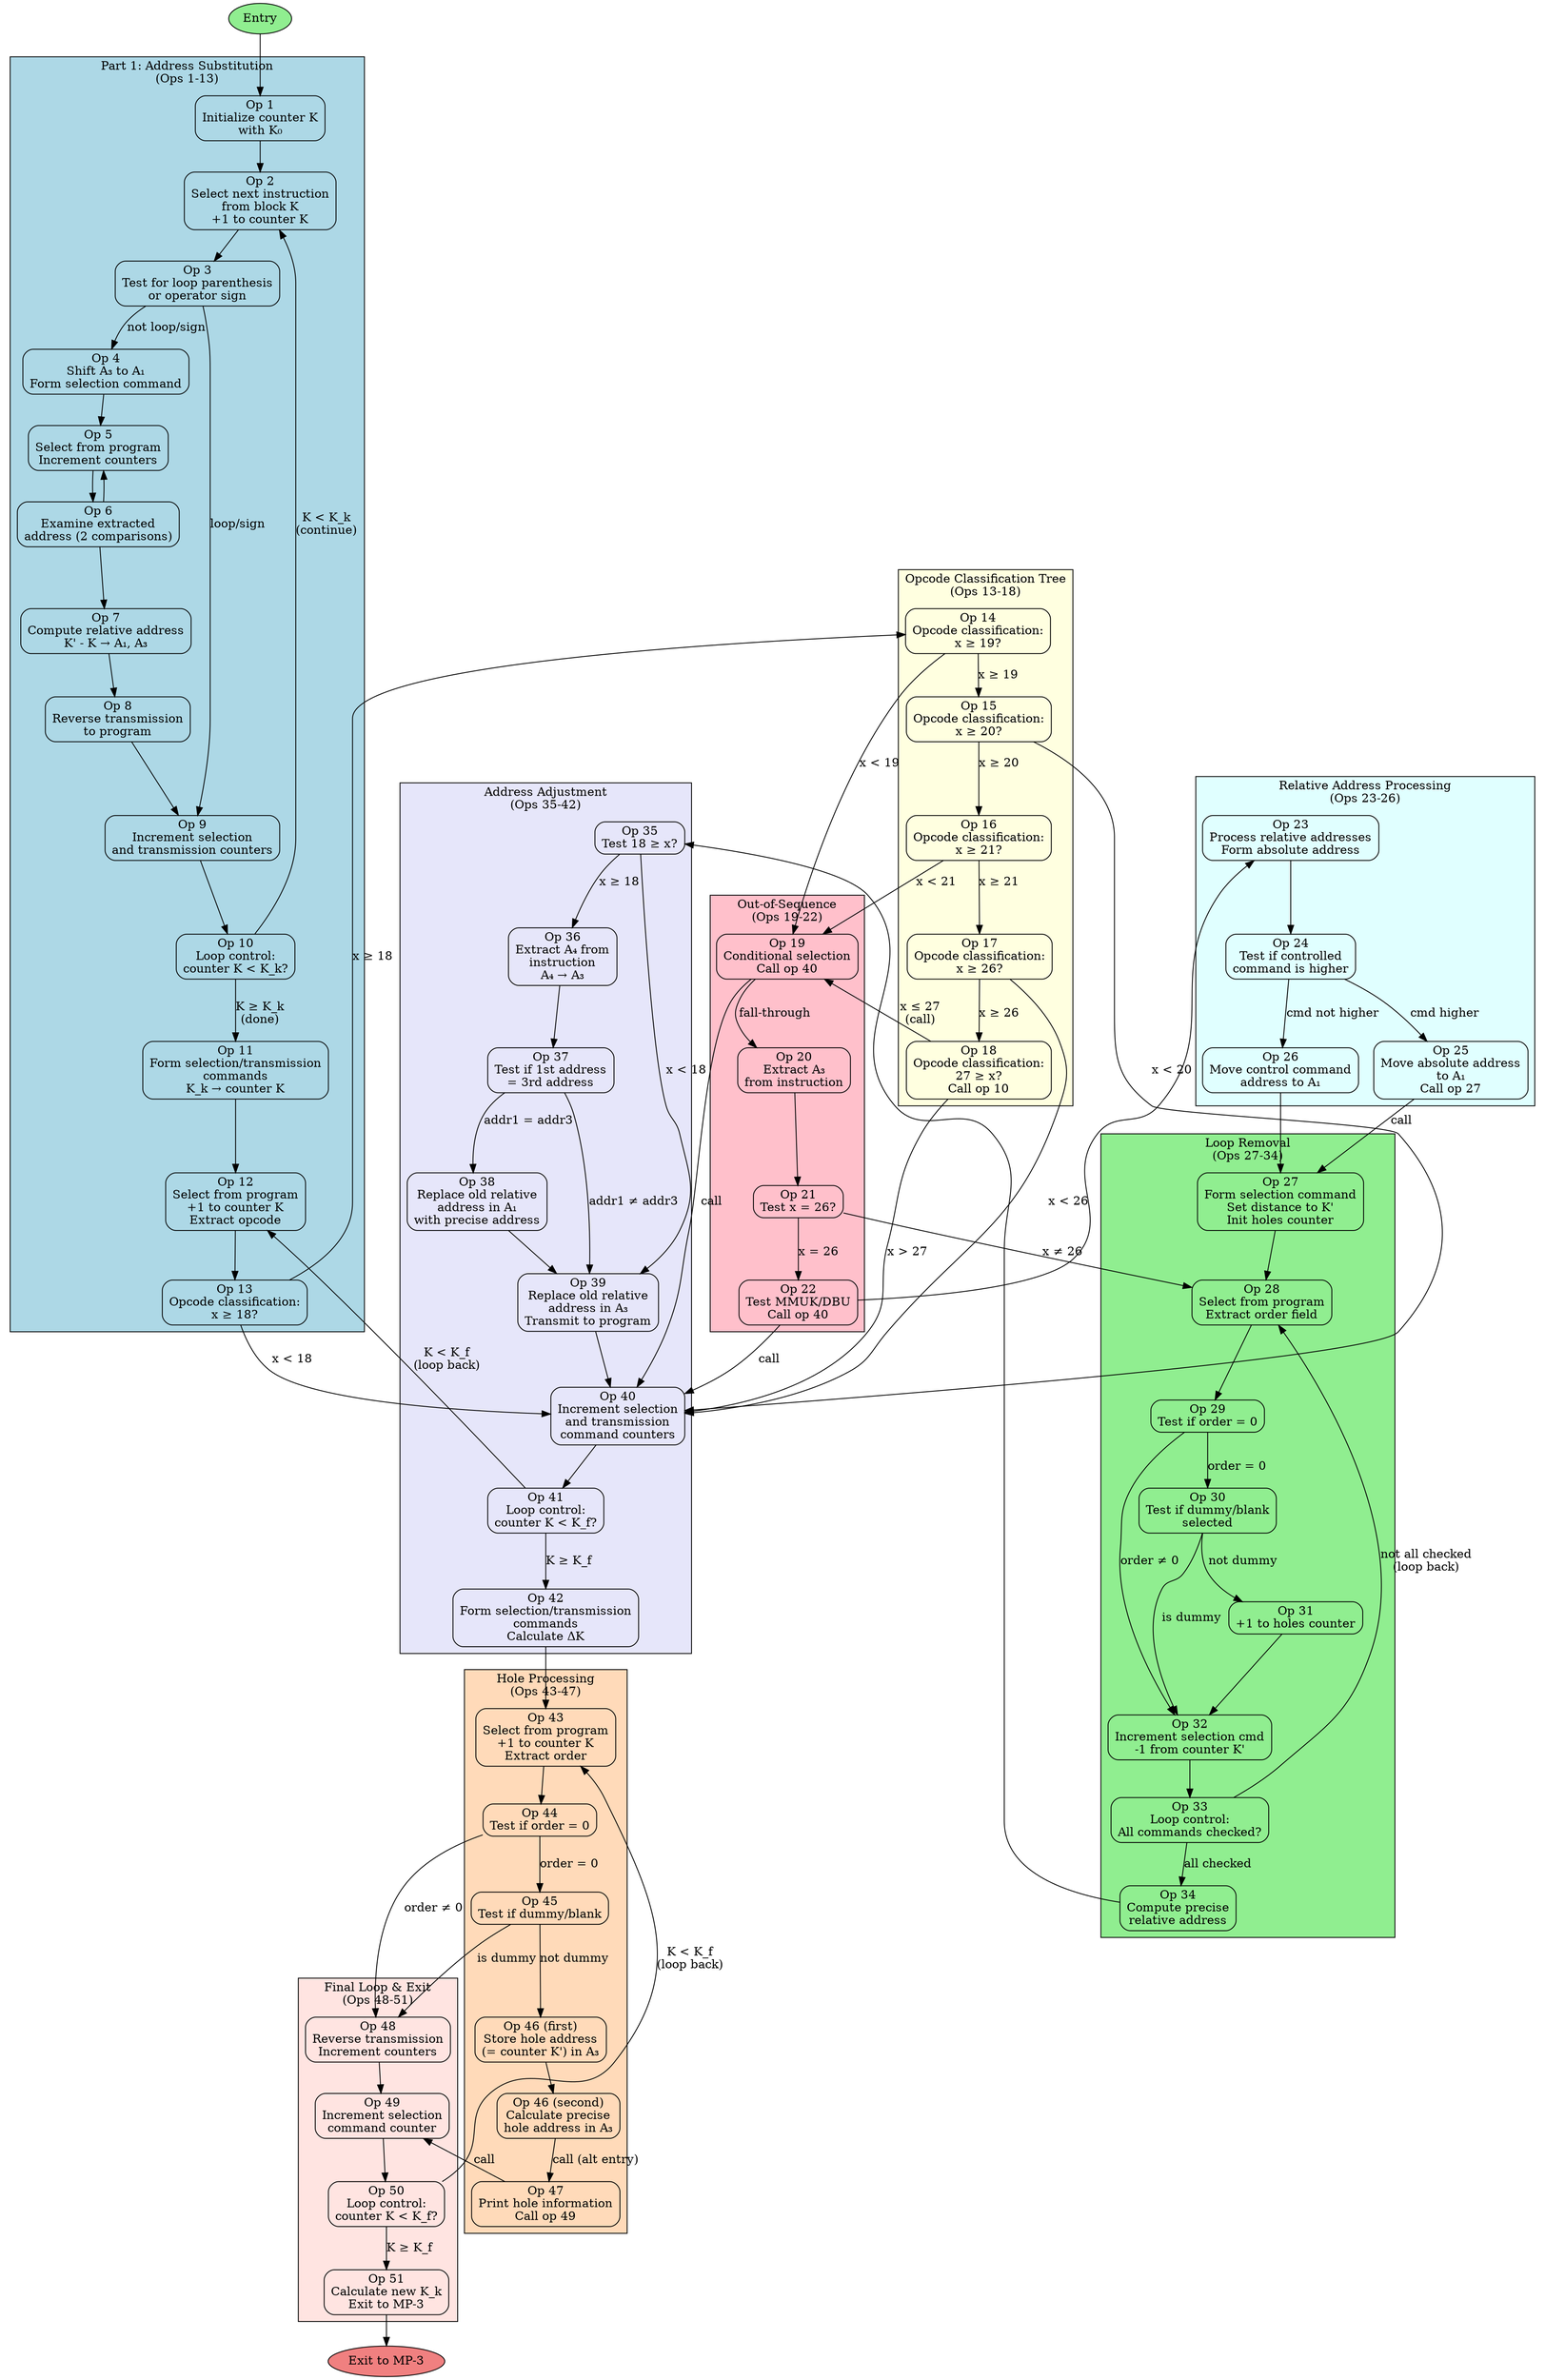 digraph I_PP3_ControlFlow {
    // Graph attributes
    rankdir=TB;
    node [shape=box, style=rounded];

    // Entry point
    start [shape=ellipse, label="Entry", style=filled, fillcolor=lightgreen];

    // Operator nodes
    op1 [label="Op 1\nInitialize counter K\nwith K₀"];
    op2 [label="Op 2\nSelect next instruction\nfrom block K\n+1 to counter K"];
    op3 [label="Op 3\nTest for loop parenthesis\nor operator sign"];
    op4 [label="Op 4\nShift A₃ to A₁\nForm selection command"];
    op5 [label="Op 5\nSelect from program\nIncrement counters"];
    op6 [label="Op 6\nExamine extracted\naddress (2 comparisons)"];
    op7 [label="Op 7\nCompute relative address\nK' - K → A₁, A₃"];
    op8 [label="Op 8\nReverse transmission\nto program"];
    op9 [label="Op 9\nIncrement selection\nand transmission counters"];
    op10 [label="Op 10\nLoop control:\ncounter K < K_k?"];
    op11 [label="Op 11\nForm selection/transmission\ncommands\nK_k → counter K"];
    op12 [label="Op 12\nSelect from program\n+1 to counter K\nExtract opcode"];
    op13 [label="Op 13\nOpcode classification:\nx ≥ 18?"];
    op14 [label="Op 14\nOpcode classification:\nx ≥ 19?"];
    op15 [label="Op 15\nOpcode classification:\nx ≥ 20?"];
    op16 [label="Op 16\nOpcode classification:\nx ≥ 21?"];
    op17 [label="Op 17\nOpcode classification:\nx ≥ 26?"];
    op18 [label="Op 18\nOpcode classification:\n27 ≥ x?\nCall op 10"];
    op19 [label="Op 19\nConditional selection\nCall op 40"];
    op20 [label="Op 20\nExtract A₃\nfrom instruction"];
    op21 [label="Op 21\nTest x = 26?"];
    op22 [label="Op 22\nTest MMUK/DBU\nCall op 40"];
    op23 [label="Op 23\nProcess relative addresses\nForm absolute address"];
    op24 [label="Op 24\nTest if controlled\ncommand is higher"];
    op25 [label="Op 25\nMove absolute address\nto A₁\nCall op 27"];
    op26 [label="Op 26\nMove control command\naddress to A₁"];
    op27 [label="Op 27\nForm selection command\nSet distance to K'\nInit holes counter"];
    op28 [label="Op 28\nSelect from program\nExtract order field"];
    op29 [label="Op 29\nTest if order = 0"];
    op30 [label="Op 30\nTest if dummy/blank\nselected"];
    op31 [label="Op 31\n+1 to holes counter"];
    op32 [label="Op 32\nIncrement selection cmd\n-1 from counter K'"];
    op33 [label="Op 33\nLoop control:\nAll commands checked?"];
    op34 [label="Op 34\nCompute precise\nrelative address"];
    op35 [label="Op 35\nTest 18 ≥ x?"];
    op36 [label="Op 36\nExtract A₄ from\ninstruction\nA₄ → A₃"];
    op37 [label="Op 37\nTest if 1st address\n= 3rd address"];
    op38 [label="Op 38\nReplace old relative\naddress in A₁\nwith precise address"];
    op39 [label="Op 39\nReplace old relative\naddress in A₃\nTransmit to program"];
    op40 [label="Op 40\nIncrement selection\nand transmission\ncommand counters"];
    op41 [label="Op 41\nLoop control:\ncounter K < K_f?"];
    op42 [label="Op 42\nForm selection/transmission\ncommands\nCalculate ΔK"];
    op43 [label="Op 43\nSelect from program\n+1 to counter K\nExtract order"];
    op44 [label="Op 44\nTest if order = 0"];
    op45 [label="Op 45\nTest if dummy/blank"];
    op46a [label="Op 46 (first)\nStore hole address\n(= counter K') in A₃"];
    op46b [label="Op 46 (second)\nCalculate precise\nhole address in A₃"];
    op47 [label="Op 47\nPrint hole information\nCall op 49"];
    op48 [label="Op 48\nReverse transmission\nIncrement counters"];
    op49 [label="Op 49\nIncrement selection\ncommand counter"];
    op50 [label="Op 50\nLoop control:\ncounter K < K_f?"];
    op51 [label="Op 51\nCalculate new K_k\nExit to MP-3"];

    // Exit point
    exit [shape=ellipse, label="Exit to MP-3", style=filled, fillcolor=lightcoral];

    // Control flow edges
    start -> op1;

    // Part 1: Operators 1-13 (main program flow)
    op1 -> op2;
    op2 -> op3;
    op3 -> op4 [label="not loop/sign"];
    op3 -> op9 [label="loop/sign"];
    op4 -> op5;
    op5 -> op6;
    op6 -> op5;
    op6 -> op7;
    op7 -> op8;
    op8 -> op9;
    op9 -> op10;
    op10 -> op2 [label="K < K_k\n(continue)"];
    op10 -> op11 [label="K ≥ K_k\n(done)"];
    op11 -> op12;
    op12 -> op13;

    // Opcode classification tree (ops 13-18)
    op13 -> op40 [label="x < 18"];
    op13 -> op14 [label="x ≥ 18"];
    op14 -> op19 [label="x < 19"];
    op14 -> op15 [label="x ≥ 19"];
    op15 -> op40 [label="x < 20"];
    op15 -> op16 [label="x ≥ 20"];
    op16 -> op19 [label="x < 21"];
    op16 -> op17 [label="x ≥ 21"];
    op17 -> op40 [label="x < 26"];
    op17 -> op18 [label="x ≥ 26"];
    op18 -> op40 [label="x > 27"];
    op18 -> op19 [label="x ≤ 27\n(call)"];

    // Out-of-sequence operators (19-22)
    op19 -> op40 [label="call"];
    op19 -> op20 [label="fall-through"];
    op20 -> op21;
    op21 -> op28 [label="x ≠ 26"];
    op21 -> op22 [label="x = 26"];
    op22 -> op23;
    op22 -> op40 [label="call"];

    // Operators 23-26
    op23 -> op24;
    op24 -> op26 [label="cmd not higher"];
    op24 -> op25 [label="cmd higher"];
    op25 -> op27 [label="call"];
    op26 -> op27;

    // Operators 27-34 (loop removal section)
    op27 -> op28;
    op28 -> op29;
    op29 -> op32 [label="order ≠ 0"];
    op29 -> op30 [label="order = 0"];
    op30 -> op32 [label="is dummy"];
    op30 -> op31 [label="not dummy"];
    op31 -> op32;
    op32 -> op33;
    op33 -> op28 [label="not all checked\n(loop back)"];
    op33 -> op34 [label="all checked"];
    op34 -> op35;

    // Operators 35-39 (relative address adjustment)
    op35 -> op39 [label="x < 18"];
    op35 -> op36 [label="x ≥ 18"];
    op36 -> op37;
    op37 -> op39 [label="addr1 ≠ addr3"];
    op37 -> op38 [label="addr1 = addr3"];
    op38 -> op39;
    op39 -> op40;

    // Operators 40-42
    op40 -> op41;
    op41 -> op12 [label="K < K_f\n(loop back)"];
    op41 -> op42 [label="K ≥ K_f"];
    op42 -> op43;

    // Operators 43-47 (hole processing)
    op43 -> op44;
    op44 -> op48 [label="order ≠ 0"];
    op44 -> op45 [label="order = 0"];
    op45 -> op48 [label="is dummy"];
    op45 -> op46a [label="not dummy"];
    op46a -> op46b;
    op46b -> op47 [label="call (alt entry)"];
    op47 -> op49 [label="call"];

    // Operators 48-51 (final loop and exit)
    op48 -> op49;
    op49 -> op50;
    op50 -> op43 [label="K < K_f\n(loop back)"];
    op50 -> op51 [label="K ≥ K_f"];
    op51 -> exit;

    // Subgraph clustering for readability
    subgraph cluster_init {
        label = "Part 1: Address Substitution\n(Ops 1-13)";
        style = filled;
        fillcolor = lightblue;
        op1; op2; op3; op4; op5; op6; op7; op8; op9; op10; op11; op12; op13;
    }

    subgraph cluster_opcode {
        label = "Opcode Classification Tree\n(Ops 13-18)";
        style = filled;
        fillcolor = lightyellow;
        op14; op15; op16; op17; op18;
    }

    subgraph cluster_outofseq {
        label = "Out-of-Sequence\n(Ops 19-22)";
        style = filled;
        fillcolor = pink;
        op19; op20; op21; op22;
    }

    subgraph cluster_reladdr {
        label = "Relative Address Processing\n(Ops 23-26)";
        style = filled;
        fillcolor = lightcyan;
        op23; op24; op25; op26;
    }

    subgraph cluster_removal {
        label = "Loop Removal\n(Ops 27-34)";
        style = filled;
        fillcolor = lightgreen;
        op27; op28; op29; op30; op31; op32; op33; op34;
    }

    subgraph cluster_adjust {
        label = "Address Adjustment\n(Ops 35-42)";
        style = filled;
        fillcolor = lavender;
        op35; op36; op37; op38; op39; op40; op41; op42;
    }

    subgraph cluster_holes {
        label = "Hole Processing\n(Ops 43-47)";
        style = filled;
        fillcolor = peachpuff;
        op43; op44; op45; op46a; op46b; op47;
    }

    subgraph cluster_exit {
        label = "Final Loop & Exit\n(Ops 48-51)";
        style = filled;
        fillcolor = mistyrose;
        op48; op49; op50; op51;
    }
}
